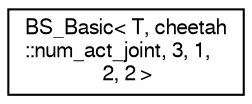 digraph "Graphical Class Hierarchy"
{
  edge [fontname="FreeSans",fontsize="10",labelfontname="FreeSans",labelfontsize="10"];
  node [fontname="FreeSans",fontsize="10",shape=record];
  rankdir="LR";
  Node1 [label="BS_Basic\< T, cheetah\l::num_act_joint, 3, 1,\l 2, 2 \>",height=0.2,width=0.4,color="black", fillcolor="white", style="filled",URL="$d9/da0/class_b_s___basic.html"];
}
